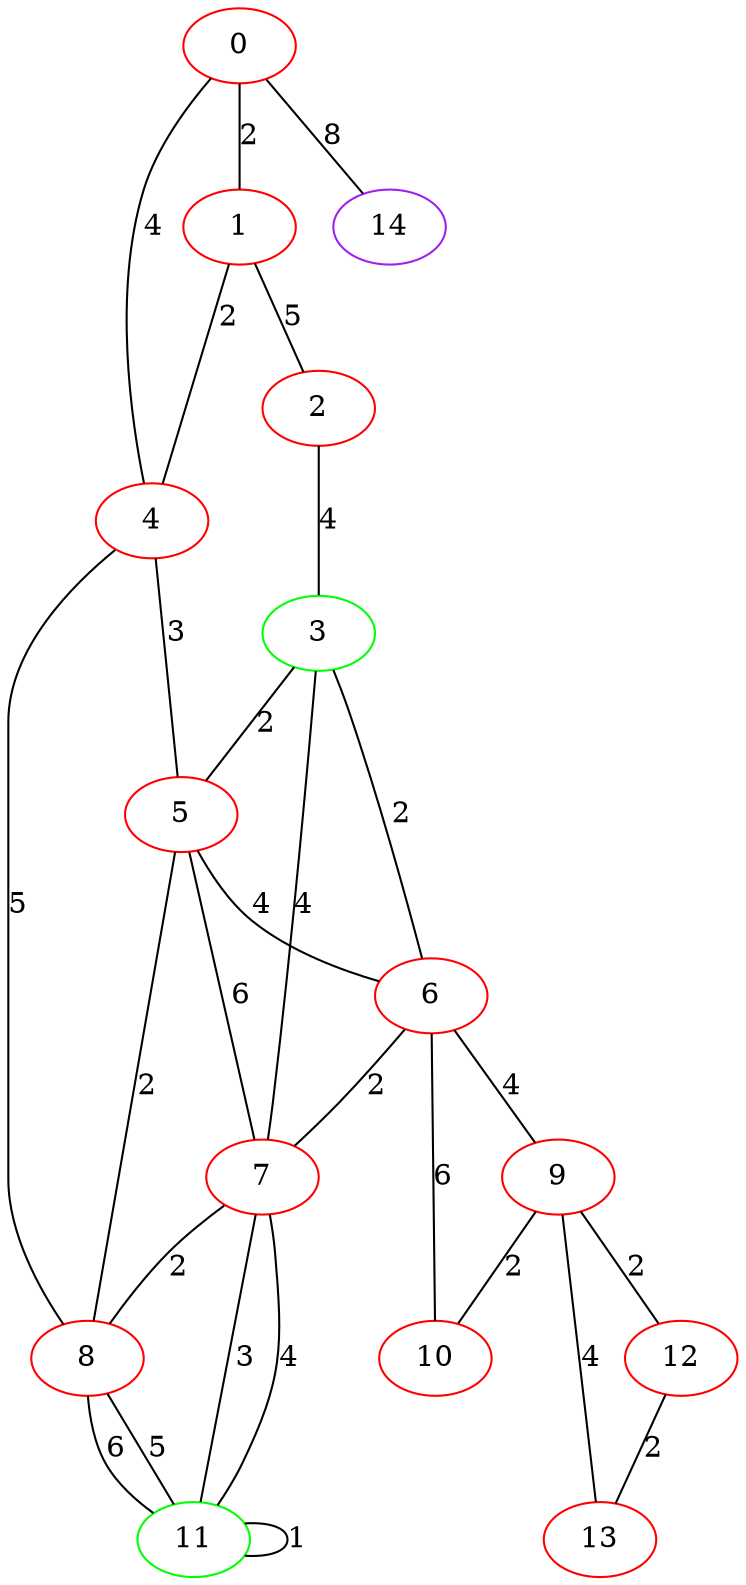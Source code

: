 graph "" {
0 [color=red, weight=1];
1 [color=red, weight=1];
2 [color=red, weight=1];
3 [color=green, weight=2];
4 [color=red, weight=1];
5 [color=red, weight=1];
6 [color=red, weight=1];
7 [color=red, weight=1];
8 [color=red, weight=1];
9 [color=red, weight=1];
10 [color=red, weight=1];
11 [color=green, weight=2];
12 [color=red, weight=1];
13 [color=red, weight=1];
14 [color=purple, weight=4];
0 -- 1  [key=0, label=2];
0 -- 4  [key=0, label=4];
0 -- 14  [key=0, label=8];
1 -- 2  [key=0, label=5];
1 -- 4  [key=0, label=2];
2 -- 3  [key=0, label=4];
3 -- 5  [key=0, label=2];
3 -- 6  [key=0, label=2];
3 -- 7  [key=0, label=4];
4 -- 8  [key=0, label=5];
4 -- 5  [key=0, label=3];
5 -- 8  [key=0, label=2];
5 -- 6  [key=0, label=4];
5 -- 7  [key=0, label=6];
6 -- 9  [key=0, label=4];
6 -- 10  [key=0, label=6];
6 -- 7  [key=0, label=2];
7 -- 8  [key=0, label=2];
7 -- 11  [key=0, label=3];
7 -- 11  [key=1, label=4];
8 -- 11  [key=0, label=5];
8 -- 11  [key=1, label=6];
9 -- 10  [key=0, label=2];
9 -- 12  [key=0, label=2];
9 -- 13  [key=0, label=4];
11 -- 11  [key=0, label=1];
12 -- 13  [key=0, label=2];
}
